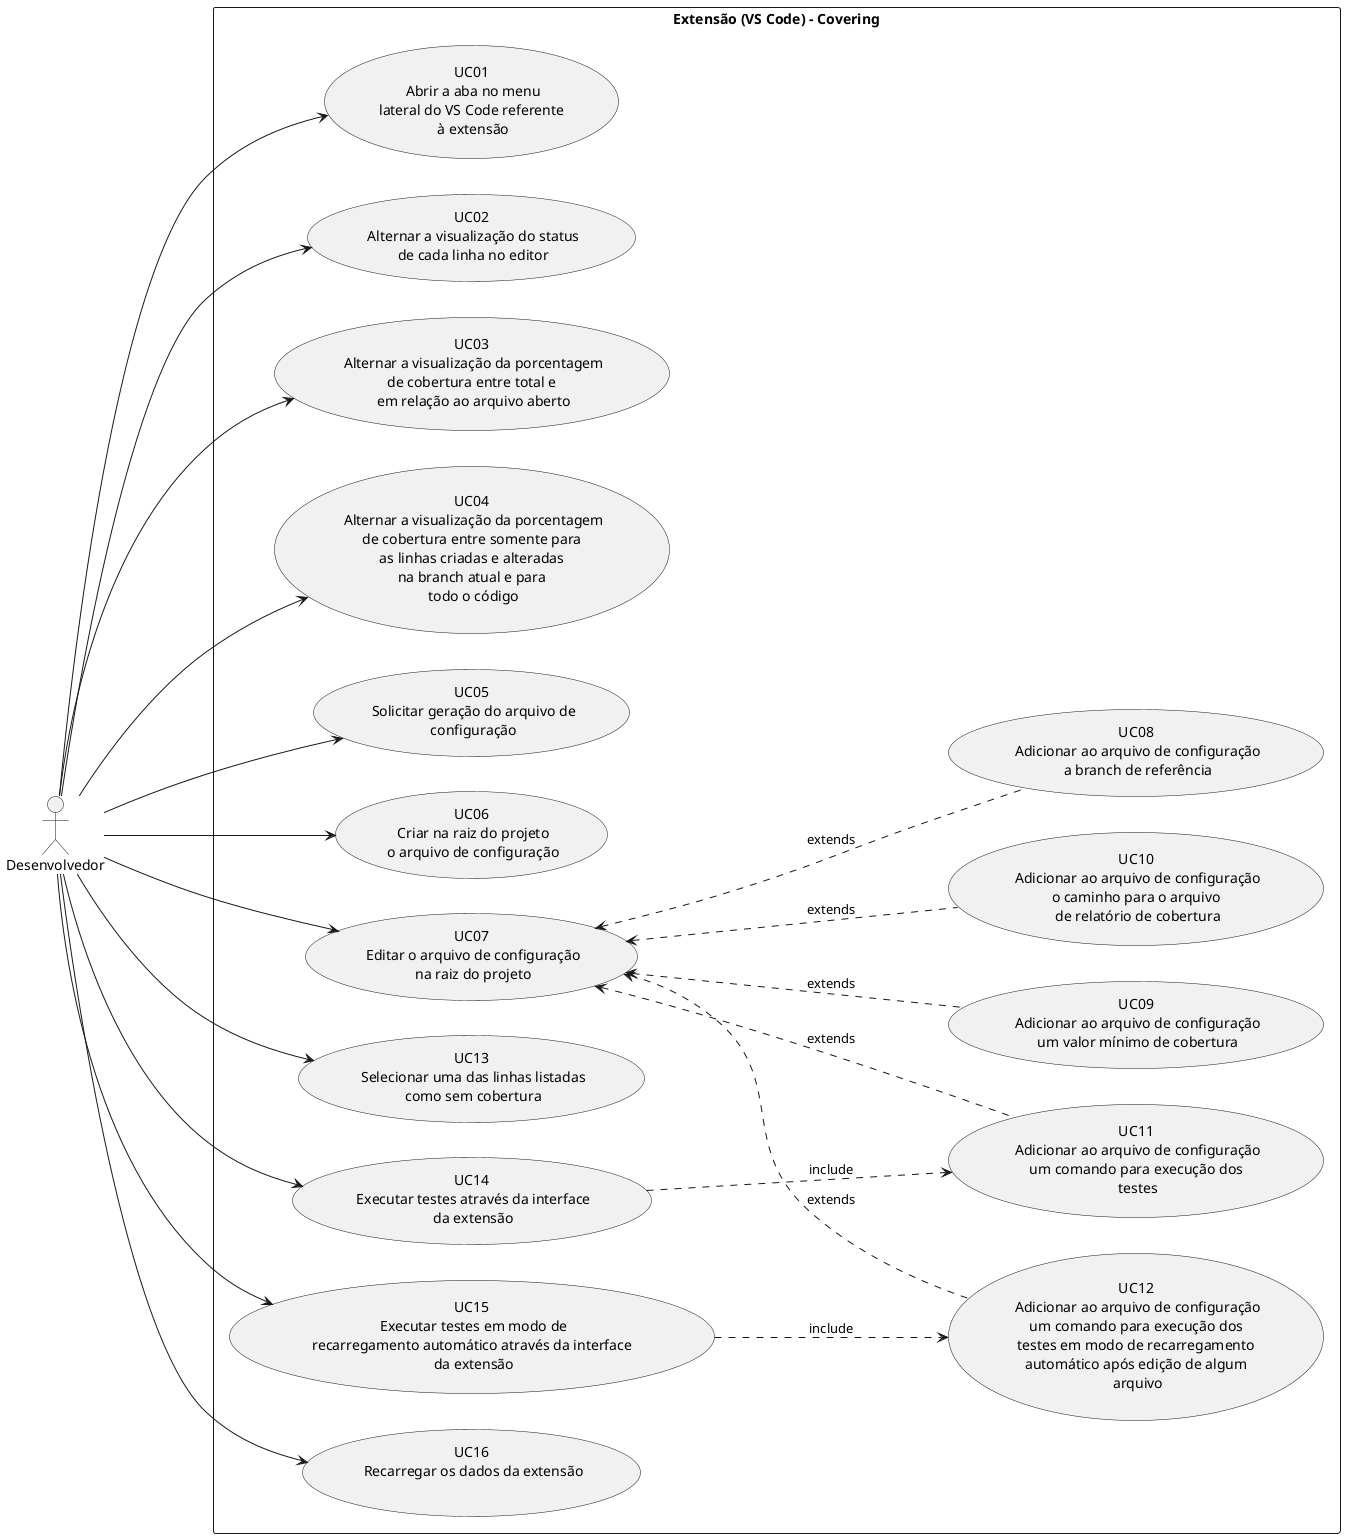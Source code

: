 @startuml

left to right direction
skinparam packageStyle rectangle

"Desenvolvedor" as Dev 

package "Extensão (VS Code) - Covering" {
  "UC01\n Abrir a aba no menu\n lateral do VS Code referente \n à extensão" as (UC01)
  
  "UC02\n Alternar a visualização do status\n de cada linha no editor" as (UC02)
  "UC03\n Alternar a visualização da porcentagem\n de cobertura entre total e \n em relação ao arquivo aberto" as (UC03)
  "UC04\n Alternar a visualização da porcentagem\n de cobertura entre somente para \n as linhas criadas e alteradas \n na branch atual e para \n todo o código" as (UC04)
  
  "UC05\n Solicitar geração do arquivo de\n configuração" as (UC05)
  "UC06\n Criar na raiz do projeto\n o arquivo de configuração" as (UC06)
  "UC07\n Editar o arquivo de configuração\n na raiz do projeto" as (UC07)
  
  "UC08\n Adicionar ao arquivo de configuração\n a branch de referência" as (UC08)
  "UC09\n Adicionar ao arquivo de configuração\n um valor mínimo de cobertura" as (UC09)
  "UC10\n Adicionar ao arquivo de configuração\n o caminho para o arquivo \n de relatório de cobertura" as (UC10)
  "UC11\n Adicionar ao arquivo de configuração\n um comando para execução dos \n testes" as (UC11)
  "UC12\n Adicionar ao arquivo de configuração\n um comando para execução dos \n testes em modo de recarregamento \n automático após edição de algum \n arquivo" as (UC12)
  
  "UC13\n Selecionar uma das linhas listadas\n como sem cobertura" as (UC13)

  "UC14\n Executar testes através da interface\n da extensão" as (UC14)
  "UC15\n Executar testes em modo de\n recarregamento automático através da interface \n da extensão" as (UC15)

  "UC16\n Recarregar os dados da extensão\n" as (UC16)
}
 
Dev ---> (UC01)

Dev ---> (UC02) 
Dev ---> (UC03) 
Dev ---> (UC04)

Dev ---> (UC05) 
Dev ---> (UC06) 
Dev ---> (UC07)

(UC07) <..down.. (UC08) : extends 
(UC07) <..down.. (UC09) : extends 
(UC07) <..down.. (UC10) : extends 
(UC07) <..down.. (UC11) : extends 
(UC07) <..down.. (UC12) : extends 
 
 
Dev ---> (UC13) 
 
Dev ---> (UC14) 
Dev ---> (UC15) 
(UC14) ..down..> (UC11) : include  
(UC15) ..down..> (UC12) : include 
 
Dev ---> (UC16) 
 
@enduml
